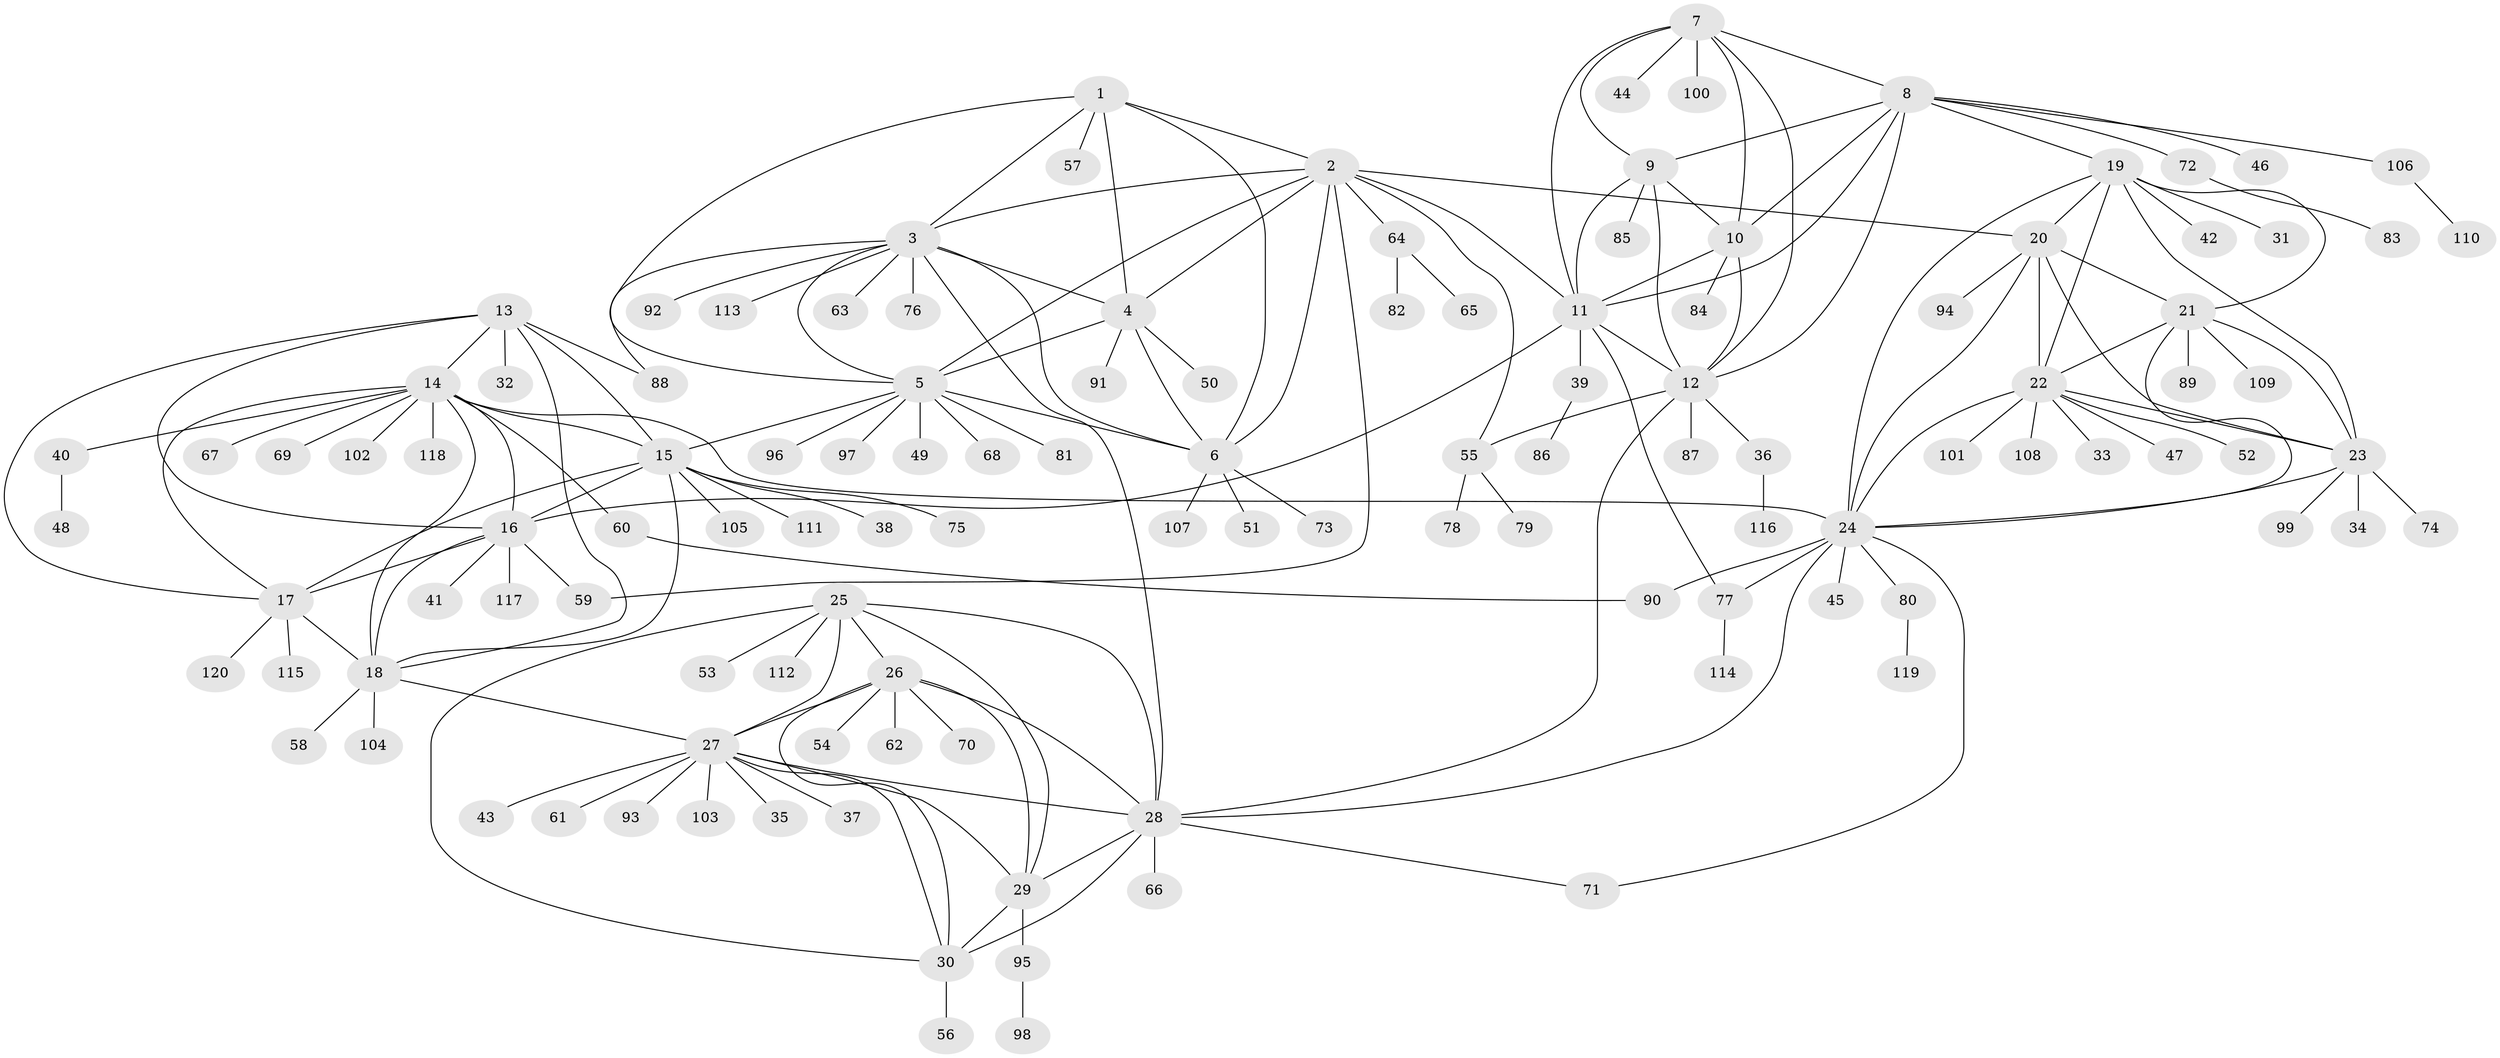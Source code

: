 // coarse degree distribution, {11: 0.02197802197802198, 9: 0.03296703296703297, 5: 0.054945054945054944, 6: 0.04395604395604396, 12: 0.02197802197802198, 4: 0.02197802197802198, 10: 0.02197802197802198, 8: 0.02197802197802198, 7: 0.02197802197802198, 1: 0.6483516483516484, 2: 0.07692307692307693, 3: 0.01098901098901099}
// Generated by graph-tools (version 1.1) at 2025/52/02/27/25 19:52:22]
// undirected, 120 vertices, 181 edges
graph export_dot {
graph [start="1"]
  node [color=gray90,style=filled];
  1;
  2;
  3;
  4;
  5;
  6;
  7;
  8;
  9;
  10;
  11;
  12;
  13;
  14;
  15;
  16;
  17;
  18;
  19;
  20;
  21;
  22;
  23;
  24;
  25;
  26;
  27;
  28;
  29;
  30;
  31;
  32;
  33;
  34;
  35;
  36;
  37;
  38;
  39;
  40;
  41;
  42;
  43;
  44;
  45;
  46;
  47;
  48;
  49;
  50;
  51;
  52;
  53;
  54;
  55;
  56;
  57;
  58;
  59;
  60;
  61;
  62;
  63;
  64;
  65;
  66;
  67;
  68;
  69;
  70;
  71;
  72;
  73;
  74;
  75;
  76;
  77;
  78;
  79;
  80;
  81;
  82;
  83;
  84;
  85;
  86;
  87;
  88;
  89;
  90;
  91;
  92;
  93;
  94;
  95;
  96;
  97;
  98;
  99;
  100;
  101;
  102;
  103;
  104;
  105;
  106;
  107;
  108;
  109;
  110;
  111;
  112;
  113;
  114;
  115;
  116;
  117;
  118;
  119;
  120;
  1 -- 2;
  1 -- 3;
  1 -- 4;
  1 -- 5;
  1 -- 6;
  1 -- 57;
  2 -- 3;
  2 -- 4;
  2 -- 5;
  2 -- 6;
  2 -- 11;
  2 -- 20;
  2 -- 55;
  2 -- 59;
  2 -- 64;
  3 -- 4;
  3 -- 5;
  3 -- 6;
  3 -- 28;
  3 -- 63;
  3 -- 76;
  3 -- 88;
  3 -- 92;
  3 -- 113;
  4 -- 5;
  4 -- 6;
  4 -- 50;
  4 -- 91;
  5 -- 6;
  5 -- 15;
  5 -- 49;
  5 -- 68;
  5 -- 81;
  5 -- 96;
  5 -- 97;
  6 -- 51;
  6 -- 73;
  6 -- 107;
  7 -- 8;
  7 -- 9;
  7 -- 10;
  7 -- 11;
  7 -- 12;
  7 -- 44;
  7 -- 100;
  8 -- 9;
  8 -- 10;
  8 -- 11;
  8 -- 12;
  8 -- 19;
  8 -- 46;
  8 -- 72;
  8 -- 106;
  9 -- 10;
  9 -- 11;
  9 -- 12;
  9 -- 85;
  10 -- 11;
  10 -- 12;
  10 -- 84;
  11 -- 12;
  11 -- 16;
  11 -- 39;
  11 -- 77;
  12 -- 28;
  12 -- 36;
  12 -- 55;
  12 -- 87;
  13 -- 14;
  13 -- 15;
  13 -- 16;
  13 -- 17;
  13 -- 18;
  13 -- 32;
  13 -- 88;
  14 -- 15;
  14 -- 16;
  14 -- 17;
  14 -- 18;
  14 -- 24;
  14 -- 40;
  14 -- 60;
  14 -- 67;
  14 -- 69;
  14 -- 102;
  14 -- 118;
  15 -- 16;
  15 -- 17;
  15 -- 18;
  15 -- 38;
  15 -- 75;
  15 -- 105;
  15 -- 111;
  16 -- 17;
  16 -- 18;
  16 -- 41;
  16 -- 59;
  16 -- 117;
  17 -- 18;
  17 -- 115;
  17 -- 120;
  18 -- 27;
  18 -- 58;
  18 -- 104;
  19 -- 20;
  19 -- 21;
  19 -- 22;
  19 -- 23;
  19 -- 24;
  19 -- 31;
  19 -- 42;
  20 -- 21;
  20 -- 22;
  20 -- 23;
  20 -- 24;
  20 -- 94;
  21 -- 22;
  21 -- 23;
  21 -- 24;
  21 -- 89;
  21 -- 109;
  22 -- 23;
  22 -- 24;
  22 -- 33;
  22 -- 47;
  22 -- 52;
  22 -- 101;
  22 -- 108;
  23 -- 24;
  23 -- 34;
  23 -- 74;
  23 -- 99;
  24 -- 28;
  24 -- 45;
  24 -- 71;
  24 -- 77;
  24 -- 80;
  24 -- 90;
  25 -- 26;
  25 -- 27;
  25 -- 28;
  25 -- 29;
  25 -- 30;
  25 -- 53;
  25 -- 112;
  26 -- 27;
  26 -- 28;
  26 -- 29;
  26 -- 30;
  26 -- 54;
  26 -- 62;
  26 -- 70;
  27 -- 28;
  27 -- 29;
  27 -- 30;
  27 -- 35;
  27 -- 37;
  27 -- 43;
  27 -- 61;
  27 -- 93;
  27 -- 103;
  28 -- 29;
  28 -- 30;
  28 -- 66;
  28 -- 71;
  29 -- 30;
  29 -- 95;
  30 -- 56;
  36 -- 116;
  39 -- 86;
  40 -- 48;
  55 -- 78;
  55 -- 79;
  60 -- 90;
  64 -- 65;
  64 -- 82;
  72 -- 83;
  77 -- 114;
  80 -- 119;
  95 -- 98;
  106 -- 110;
}
